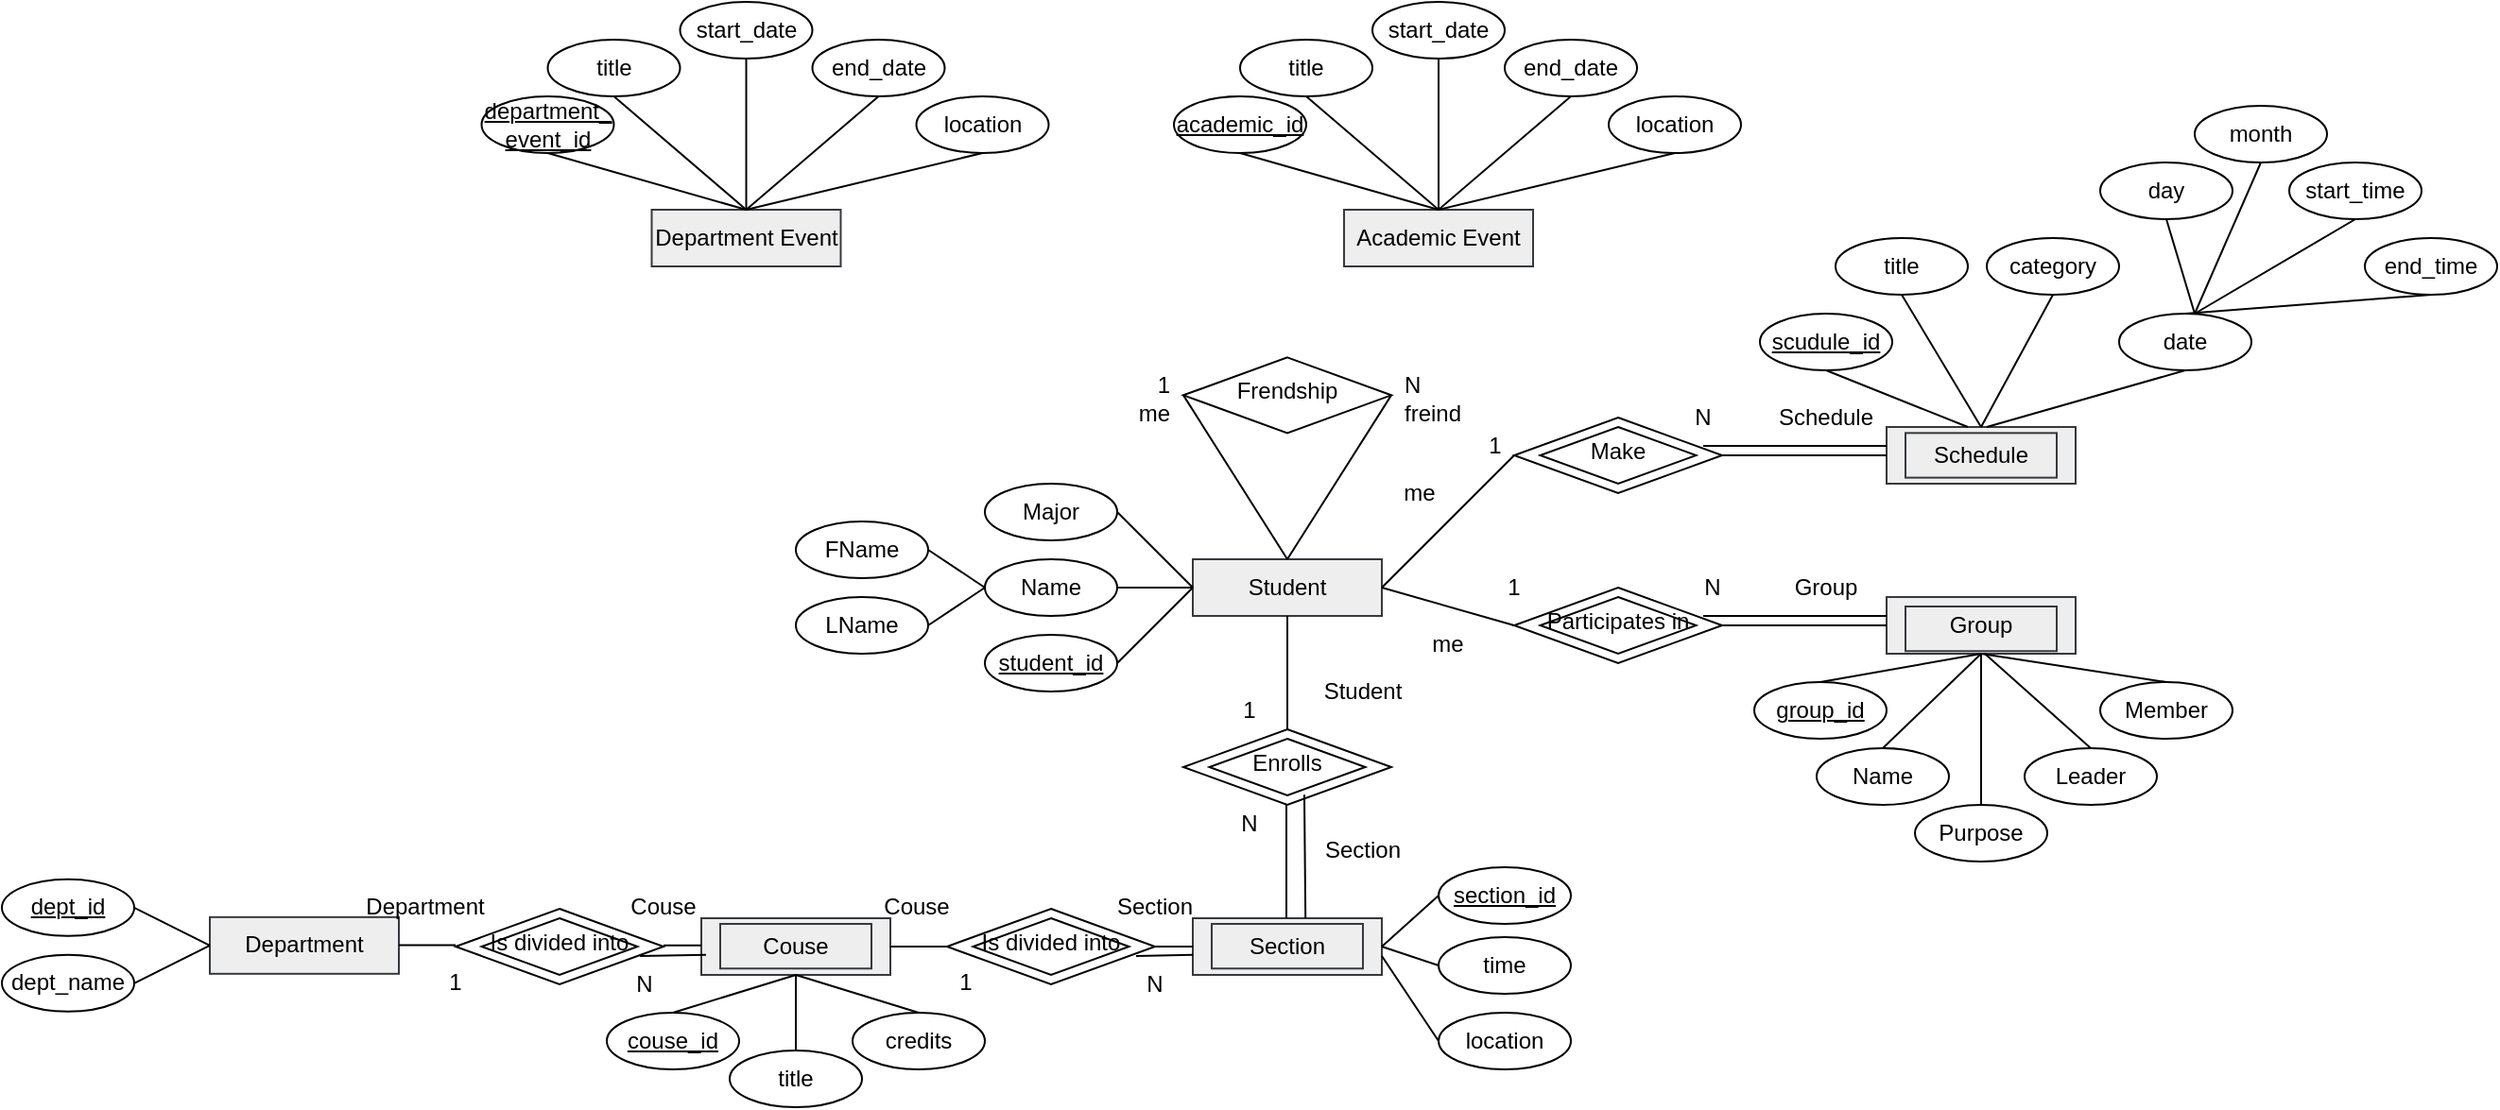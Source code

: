 <mxfile version="28.2.5">
  <diagram id="C5RBs43oDa-KdzZeNtuy" name="Page-1">
    <mxGraphModel dx="2527" dy="2160" grid="1" gridSize="10" guides="1" tooltips="1" connect="1" arrows="1" fold="1" page="1" pageScale="1" pageWidth="827" pageHeight="1169" math="0" shadow="0">
      <root>
        <mxCell id="WIyWlLk6GJQsqaUBKTNV-0" />
        <mxCell id="WIyWlLk6GJQsqaUBKTNV-1" parent="WIyWlLk6GJQsqaUBKTNV-0" />
        <mxCell id="WIyWlLk6GJQsqaUBKTNV-10" value="Enrolls" style="rhombus;whiteSpace=wrap;html=1;shadow=0;fontFamily=Helvetica;fontSize=12;align=center;strokeWidth=1;spacing=6;spacingTop=-4;" parent="WIyWlLk6GJQsqaUBKTNV-1" vertex="1">
          <mxGeometry x="285" y="320" width="110" height="40" as="geometry" />
        </mxCell>
        <mxCell id="KpBG0UinqzSO8xNsZdRm-1" value="Student" style="rounded=0;whiteSpace=wrap;html=1;fillColor=#eeeeee;strokeColor=#36393d;" vertex="1" parent="WIyWlLk6GJQsqaUBKTNV-1">
          <mxGeometry x="290" y="230" width="100" height="30" as="geometry" />
        </mxCell>
        <mxCell id="KpBG0UinqzSO8xNsZdRm-2" value="Department" style="rounded=0;whiteSpace=wrap;html=1;fillColor=#eeeeee;strokeColor=#36393d;" vertex="1" parent="WIyWlLk6GJQsqaUBKTNV-1">
          <mxGeometry x="-230" y="419.41" width="100" height="30" as="geometry" />
        </mxCell>
        <mxCell id="KpBG0UinqzSO8xNsZdRm-3" value="Couse" style="rounded=0;whiteSpace=wrap;html=1;fillColor=#eeeeee;strokeColor=#36393d;" vertex="1" parent="WIyWlLk6GJQsqaUBKTNV-1">
          <mxGeometry x="30" y="420" width="100" height="30" as="geometry" />
        </mxCell>
        <mxCell id="KpBG0UinqzSO8xNsZdRm-4" value="Section" style="rounded=0;whiteSpace=wrap;html=1;fillColor=#eeeeee;strokeColor=#36393d;" vertex="1" parent="WIyWlLk6GJQsqaUBKTNV-1">
          <mxGeometry x="290" y="420" width="100" height="30" as="geometry" />
        </mxCell>
        <mxCell id="KpBG0UinqzSO8xNsZdRm-5" value="Academic Event" style="rounded=0;whiteSpace=wrap;html=1;fillColor=#eeeeee;strokeColor=#36393d;" vertex="1" parent="WIyWlLk6GJQsqaUBKTNV-1">
          <mxGeometry x="370" y="45" width="100" height="30" as="geometry" />
        </mxCell>
        <mxCell id="KpBG0UinqzSO8xNsZdRm-6" value="Department Event" style="rounded=0;whiteSpace=wrap;html=1;fillColor=#eeeeee;strokeColor=#36393d;" vertex="1" parent="WIyWlLk6GJQsqaUBKTNV-1">
          <mxGeometry x="3.75" y="45" width="100" height="30" as="geometry" />
        </mxCell>
        <mxCell id="KpBG0UinqzSO8xNsZdRm-7" value="Schedule" style="rounded=0;whiteSpace=wrap;html=1;fillColor=#eeeeee;strokeColor=#36393d;" vertex="1" parent="WIyWlLk6GJQsqaUBKTNV-1">
          <mxGeometry x="657" y="160" width="100" height="30" as="geometry" />
        </mxCell>
        <mxCell id="KpBG0UinqzSO8xNsZdRm-8" value="Group" style="rounded=0;whiteSpace=wrap;html=1;fillColor=#eeeeee;strokeColor=#36393d;" vertex="1" parent="WIyWlLk6GJQsqaUBKTNV-1">
          <mxGeometry x="657" y="250" width="100" height="30" as="geometry" />
        </mxCell>
        <mxCell id="KpBG0UinqzSO8xNsZdRm-10" value="Make" style="rhombus;whiteSpace=wrap;html=1;shadow=0;fontFamily=Helvetica;fontSize=12;align=center;strokeWidth=1;spacing=6;spacingTop=-4;" vertex="1" parent="WIyWlLk6GJQsqaUBKTNV-1">
          <mxGeometry x="460" y="155" width="110" height="40" as="geometry" />
        </mxCell>
        <mxCell id="KpBG0UinqzSO8xNsZdRm-11" value="Participates in" style="rhombus;whiteSpace=wrap;html=1;shadow=0;fontFamily=Helvetica;fontSize=12;align=center;strokeWidth=1;spacing=6;spacingTop=-4;" vertex="1" parent="WIyWlLk6GJQsqaUBKTNV-1">
          <mxGeometry x="460" y="245" width="110" height="40" as="geometry" />
        </mxCell>
        <mxCell id="KpBG0UinqzSO8xNsZdRm-13" value="&lt;u&gt;student_id&lt;/u&gt;" style="ellipse;whiteSpace=wrap;html=1;" vertex="1" parent="WIyWlLk6GJQsqaUBKTNV-1">
          <mxGeometry x="180" y="270" width="70" height="30" as="geometry" />
        </mxCell>
        <mxCell id="KpBG0UinqzSO8xNsZdRm-14" value="Name" style="ellipse;whiteSpace=wrap;html=1;" vertex="1" parent="WIyWlLk6GJQsqaUBKTNV-1">
          <mxGeometry x="180" y="230" width="70" height="30" as="geometry" />
        </mxCell>
        <mxCell id="KpBG0UinqzSO8xNsZdRm-15" value="Major" style="ellipse;whiteSpace=wrap;html=1;" vertex="1" parent="WIyWlLk6GJQsqaUBKTNV-1">
          <mxGeometry x="180" y="190" width="70" height="30" as="geometry" />
        </mxCell>
        <mxCell id="KpBG0UinqzSO8xNsZdRm-16" value="" style="endArrow=none;html=1;rounded=0;entryX=1;entryY=0.5;entryDx=0;entryDy=0;exitX=0;exitY=0.5;exitDx=0;exitDy=0;" edge="1" parent="WIyWlLk6GJQsqaUBKTNV-1" source="KpBG0UinqzSO8xNsZdRm-1" target="KpBG0UinqzSO8xNsZdRm-15">
          <mxGeometry width="50" height="50" relative="1" as="geometry">
            <mxPoint x="410" y="300" as="sourcePoint" />
            <mxPoint x="460" y="250" as="targetPoint" />
          </mxGeometry>
        </mxCell>
        <mxCell id="KpBG0UinqzSO8xNsZdRm-17" value="" style="endArrow=none;html=1;rounded=0;entryX=1;entryY=0.5;entryDx=0;entryDy=0;exitX=0;exitY=0.5;exitDx=0;exitDy=0;" edge="1" parent="WIyWlLk6GJQsqaUBKTNV-1" source="KpBG0UinqzSO8xNsZdRm-1" target="KpBG0UinqzSO8xNsZdRm-14">
          <mxGeometry width="50" height="50" relative="1" as="geometry">
            <mxPoint x="290" y="250" as="sourcePoint" />
            <mxPoint x="390" y="250" as="targetPoint" />
          </mxGeometry>
        </mxCell>
        <mxCell id="KpBG0UinqzSO8xNsZdRm-18" value="" style="endArrow=none;html=1;rounded=0;entryX=1;entryY=0.5;entryDx=0;entryDy=0;exitX=0;exitY=0.5;exitDx=0;exitDy=0;" edge="1" parent="WIyWlLk6GJQsqaUBKTNV-1" source="KpBG0UinqzSO8xNsZdRm-1" target="KpBG0UinqzSO8xNsZdRm-13">
          <mxGeometry width="50" height="50" relative="1" as="geometry">
            <mxPoint x="290" y="240" as="sourcePoint" />
            <mxPoint x="310" y="290" as="targetPoint" />
          </mxGeometry>
        </mxCell>
        <mxCell id="KpBG0UinqzSO8xNsZdRm-19" value="FName" style="ellipse;whiteSpace=wrap;html=1;" vertex="1" parent="WIyWlLk6GJQsqaUBKTNV-1">
          <mxGeometry x="80" y="210" width="70" height="30" as="geometry" />
        </mxCell>
        <mxCell id="KpBG0UinqzSO8xNsZdRm-20" value="LName" style="ellipse;whiteSpace=wrap;html=1;" vertex="1" parent="WIyWlLk6GJQsqaUBKTNV-1">
          <mxGeometry x="80" y="250" width="70" height="30" as="geometry" />
        </mxCell>
        <mxCell id="KpBG0UinqzSO8xNsZdRm-21" value="" style="endArrow=none;html=1;rounded=0;entryX=1;entryY=0.5;entryDx=0;entryDy=0;exitX=0;exitY=0.5;exitDx=0;exitDy=0;" edge="1" parent="WIyWlLk6GJQsqaUBKTNV-1" source="KpBG0UinqzSO8xNsZdRm-14" target="KpBG0UinqzSO8xNsZdRm-19">
          <mxGeometry width="50" height="50" relative="1" as="geometry">
            <mxPoint x="470" y="280" as="sourcePoint" />
            <mxPoint x="430" y="280" as="targetPoint" />
          </mxGeometry>
        </mxCell>
        <mxCell id="KpBG0UinqzSO8xNsZdRm-22" value="" style="endArrow=none;html=1;rounded=0;entryX=1;entryY=0.5;entryDx=0;entryDy=0;exitX=0;exitY=0.5;exitDx=0;exitDy=0;" edge="1" parent="WIyWlLk6GJQsqaUBKTNV-1" source="KpBG0UinqzSO8xNsZdRm-14" target="KpBG0UinqzSO8xNsZdRm-20">
          <mxGeometry width="50" height="50" relative="1" as="geometry">
            <mxPoint x="340" y="300" as="sourcePoint" />
            <mxPoint x="310" y="280" as="targetPoint" />
          </mxGeometry>
        </mxCell>
        <mxCell id="KpBG0UinqzSO8xNsZdRm-23" value="" style="endArrow=none;html=1;rounded=0;entryX=0.5;entryY=1;entryDx=0;entryDy=0;exitX=0.5;exitY=0;exitDx=0;exitDy=0;" edge="1" parent="WIyWlLk6GJQsqaUBKTNV-1" source="WIyWlLk6GJQsqaUBKTNV-10" target="KpBG0UinqzSO8xNsZdRm-1">
          <mxGeometry width="50" height="50" relative="1" as="geometry">
            <mxPoint x="410" y="300" as="sourcePoint" />
            <mxPoint x="460" y="250" as="targetPoint" />
          </mxGeometry>
        </mxCell>
        <mxCell id="KpBG0UinqzSO8xNsZdRm-24" value="" style="endArrow=none;html=1;rounded=0;entryX=0.5;entryY=1;entryDx=0;entryDy=0;exitX=0.5;exitY=0;exitDx=0;exitDy=0;" edge="1" parent="WIyWlLk6GJQsqaUBKTNV-1">
          <mxGeometry width="50" height="50" relative="1" as="geometry">
            <mxPoint x="339.5" y="420" as="sourcePoint" />
            <mxPoint x="339.5" y="360" as="targetPoint" />
          </mxGeometry>
        </mxCell>
        <mxCell id="KpBG0UinqzSO8xNsZdRm-25" value="&lt;u&gt;dept_id&lt;/u&gt;" style="ellipse;whiteSpace=wrap;html=1;" vertex="1" parent="WIyWlLk6GJQsqaUBKTNV-1">
          <mxGeometry x="-340" y="399.41" width="70" height="30" as="geometry" />
        </mxCell>
        <mxCell id="KpBG0UinqzSO8xNsZdRm-26" value="dept_name" style="ellipse;whiteSpace=wrap;html=1;" vertex="1" parent="WIyWlLk6GJQsqaUBKTNV-1">
          <mxGeometry x="-340" y="439.41" width="70" height="30" as="geometry" />
        </mxCell>
        <mxCell id="KpBG0UinqzSO8xNsZdRm-27" style="edgeStyle=orthogonalEdgeStyle;rounded=0;orthogonalLoop=1;jettySize=auto;html=1;exitX=0.5;exitY=1;exitDx=0;exitDy=0;" edge="1" parent="WIyWlLk6GJQsqaUBKTNV-1" source="KpBG0UinqzSO8xNsZdRm-26" target="KpBG0UinqzSO8xNsZdRm-26">
          <mxGeometry relative="1" as="geometry" />
        </mxCell>
        <mxCell id="KpBG0UinqzSO8xNsZdRm-28" value="" style="endArrow=none;html=1;rounded=0;exitX=1;exitY=0.5;exitDx=0;exitDy=0;entryX=0;entryY=0.5;entryDx=0;entryDy=0;" edge="1" parent="WIyWlLk6GJQsqaUBKTNV-1" source="KpBG0UinqzSO8xNsZdRm-25" target="KpBG0UinqzSO8xNsZdRm-2">
          <mxGeometry width="50" height="50" relative="1" as="geometry">
            <mxPoint x="-210" y="359.41" as="sourcePoint" />
            <mxPoint x="-180" y="419.41" as="targetPoint" />
          </mxGeometry>
        </mxCell>
        <mxCell id="KpBG0UinqzSO8xNsZdRm-29" value="" style="endArrow=none;html=1;rounded=0;exitX=0;exitY=0.5;exitDx=0;exitDy=0;entryX=1;entryY=0.5;entryDx=0;entryDy=0;" edge="1" parent="WIyWlLk6GJQsqaUBKTNV-1" source="KpBG0UinqzSO8xNsZdRm-2" target="KpBG0UinqzSO8xNsZdRm-26">
          <mxGeometry width="50" height="50" relative="1" as="geometry">
            <mxPoint x="-180" y="449.41" as="sourcePoint" />
            <mxPoint x="-135" y="499.41" as="targetPoint" />
          </mxGeometry>
        </mxCell>
        <mxCell id="KpBG0UinqzSO8xNsZdRm-33" value="&lt;u&gt;couse_id&lt;/u&gt;" style="ellipse;whiteSpace=wrap;html=1;" vertex="1" parent="WIyWlLk6GJQsqaUBKTNV-1">
          <mxGeometry x="-20" y="470" width="70" height="30" as="geometry" />
        </mxCell>
        <mxCell id="KpBG0UinqzSO8xNsZdRm-34" value="" style="endArrow=none;html=1;rounded=0;exitX=0.5;exitY=1;exitDx=0;exitDy=0;entryX=0.5;entryY=0;entryDx=0;entryDy=0;" edge="1" parent="WIyWlLk6GJQsqaUBKTNV-1" target="KpBG0UinqzSO8xNsZdRm-33">
          <mxGeometry width="50" height="50" relative="1" as="geometry">
            <mxPoint x="80" y="450" as="sourcePoint" />
            <mxPoint x="55" y="500" as="targetPoint" />
          </mxGeometry>
        </mxCell>
        <mxCell id="KpBG0UinqzSO8xNsZdRm-35" value="title" style="ellipse;whiteSpace=wrap;html=1;" vertex="1" parent="WIyWlLk6GJQsqaUBKTNV-1">
          <mxGeometry x="45" y="490" width="70" height="30" as="geometry" />
        </mxCell>
        <mxCell id="KpBG0UinqzSO8xNsZdRm-36" value="" style="endArrow=none;html=1;rounded=0;exitX=0.5;exitY=1;exitDx=0;exitDy=0;entryX=0.5;entryY=0;entryDx=0;entryDy=0;" edge="1" parent="WIyWlLk6GJQsqaUBKTNV-1" source="KpBG0UinqzSO8xNsZdRm-3" target="KpBG0UinqzSO8xNsZdRm-35">
          <mxGeometry width="50" height="50" relative="1" as="geometry">
            <mxPoint x="155" y="460" as="sourcePoint" />
            <mxPoint x="65" y="478" as="targetPoint" />
          </mxGeometry>
        </mxCell>
        <mxCell id="KpBG0UinqzSO8xNsZdRm-38" value="credits" style="ellipse;whiteSpace=wrap;html=1;" vertex="1" parent="WIyWlLk6GJQsqaUBKTNV-1">
          <mxGeometry x="110" y="470" width="70" height="30" as="geometry" />
        </mxCell>
        <mxCell id="KpBG0UinqzSO8xNsZdRm-39" value="" style="endArrow=none;html=1;rounded=0;exitX=0.5;exitY=1;exitDx=0;exitDy=0;entryX=0.5;entryY=0;entryDx=0;entryDy=0;" edge="1" parent="WIyWlLk6GJQsqaUBKTNV-1" source="KpBG0UinqzSO8xNsZdRm-3" target="KpBG0UinqzSO8xNsZdRm-38">
          <mxGeometry width="50" height="50" relative="1" as="geometry">
            <mxPoint x="155" y="500" as="sourcePoint" />
            <mxPoint x="110" y="570" as="targetPoint" />
          </mxGeometry>
        </mxCell>
        <mxCell id="KpBG0UinqzSO8xNsZdRm-43" value="&lt;u&gt;section_id&lt;/u&gt;" style="ellipse;whiteSpace=wrap;html=1;" vertex="1" parent="WIyWlLk6GJQsqaUBKTNV-1">
          <mxGeometry x="420" y="393" width="70" height="30" as="geometry" />
        </mxCell>
        <mxCell id="KpBG0UinqzSO8xNsZdRm-44" value="" style="endArrow=none;html=1;rounded=0;exitX=1;exitY=0.5;exitDx=0;exitDy=0;entryX=0;entryY=0.5;entryDx=0;entryDy=0;" edge="1" parent="WIyWlLk6GJQsqaUBKTNV-1" source="KpBG0UinqzSO8xNsZdRm-4" target="KpBG0UinqzSO8xNsZdRm-43">
          <mxGeometry width="50" height="50" relative="1" as="geometry">
            <mxPoint x="350" y="460" as="sourcePoint" />
            <mxPoint x="415" y="490" as="targetPoint" />
          </mxGeometry>
        </mxCell>
        <mxCell id="KpBG0UinqzSO8xNsZdRm-47" value="time" style="ellipse;whiteSpace=wrap;html=1;" vertex="1" parent="WIyWlLk6GJQsqaUBKTNV-1">
          <mxGeometry x="420" y="430" width="70" height="30" as="geometry" />
        </mxCell>
        <mxCell id="KpBG0UinqzSO8xNsZdRm-48" value="" style="endArrow=none;html=1;rounded=0;exitX=1;exitY=0.5;exitDx=0;exitDy=0;entryX=0;entryY=0.5;entryDx=0;entryDy=0;" edge="1" parent="WIyWlLk6GJQsqaUBKTNV-1" source="KpBG0UinqzSO8xNsZdRm-4" target="KpBG0UinqzSO8xNsZdRm-47">
          <mxGeometry width="50" height="50" relative="1" as="geometry">
            <mxPoint x="430" y="450" as="sourcePoint" />
            <mxPoint x="460" y="450" as="targetPoint" />
          </mxGeometry>
        </mxCell>
        <mxCell id="KpBG0UinqzSO8xNsZdRm-49" value="location" style="ellipse;whiteSpace=wrap;html=1;" vertex="1" parent="WIyWlLk6GJQsqaUBKTNV-1">
          <mxGeometry x="420" y="470" width="70" height="30" as="geometry" />
        </mxCell>
        <mxCell id="KpBG0UinqzSO8xNsZdRm-50" value="" style="endArrow=none;html=1;rounded=0;entryX=0;entryY=0.5;entryDx=0;entryDy=0;" edge="1" parent="WIyWlLk6GJQsqaUBKTNV-1" target="KpBG0UinqzSO8xNsZdRm-49">
          <mxGeometry width="50" height="50" relative="1" as="geometry">
            <mxPoint x="390" y="440" as="sourcePoint" />
            <mxPoint x="414" y="490" as="targetPoint" />
          </mxGeometry>
        </mxCell>
        <mxCell id="KpBG0UinqzSO8xNsZdRm-52" value="" style="rhombus;whiteSpace=wrap;html=1;shadow=0;fontFamily=Helvetica;fontSize=12;align=center;strokeWidth=1;spacing=6;spacingTop=-4;fillColor=none;aspect=fixed;" vertex="1" parent="WIyWlLk6GJQsqaUBKTNV-1">
          <mxGeometry x="298.75" y="325" width="82.5" height="30" as="geometry" />
        </mxCell>
        <mxCell id="KpBG0UinqzSO8xNsZdRm-53" value="" style="rounded=0;whiteSpace=wrap;html=1;fillColor=none;strokeColor=#36393d;" vertex="1" parent="WIyWlLk6GJQsqaUBKTNV-1">
          <mxGeometry x="300" y="423" width="80" height="23.63" as="geometry" />
        </mxCell>
        <mxCell id="KpBG0UinqzSO8xNsZdRm-55" value="" style="rounded=0;whiteSpace=wrap;html=1;fillColor=none;strokeColor=#36393d;" vertex="1" parent="WIyWlLk6GJQsqaUBKTNV-1">
          <mxGeometry x="40" y="423" width="80" height="23.63" as="geometry" />
        </mxCell>
        <mxCell id="KpBG0UinqzSO8xNsZdRm-56" value="&lt;u&gt;group_id&lt;/u&gt;" style="ellipse;whiteSpace=wrap;html=1;" vertex="1" parent="WIyWlLk6GJQsqaUBKTNV-1">
          <mxGeometry x="587" y="295" width="70" height="30" as="geometry" />
        </mxCell>
        <mxCell id="KpBG0UinqzSO8xNsZdRm-57" value="Name" style="ellipse;whiteSpace=wrap;html=1;" vertex="1" parent="WIyWlLk6GJQsqaUBKTNV-1">
          <mxGeometry x="620" y="330" width="70" height="30" as="geometry" />
        </mxCell>
        <mxCell id="KpBG0UinqzSO8xNsZdRm-58" value="Purpose" style="ellipse;whiteSpace=wrap;html=1;" vertex="1" parent="WIyWlLk6GJQsqaUBKTNV-1">
          <mxGeometry x="672" y="360" width="70" height="30" as="geometry" />
        </mxCell>
        <mxCell id="KpBG0UinqzSO8xNsZdRm-59" value="Member" style="ellipse;whiteSpace=wrap;html=1;" vertex="1" parent="WIyWlLk6GJQsqaUBKTNV-1">
          <mxGeometry x="770" y="295" width="70" height="30" as="geometry" />
        </mxCell>
        <mxCell id="KpBG0UinqzSO8xNsZdRm-60" value="" style="endArrow=none;html=1;rounded=0;exitX=0.5;exitY=1;exitDx=0;exitDy=0;entryX=0.5;entryY=0;entryDx=0;entryDy=0;" edge="1" parent="WIyWlLk6GJQsqaUBKTNV-1" source="KpBG0UinqzSO8xNsZdRm-8" target="KpBG0UinqzSO8xNsZdRm-56">
          <mxGeometry width="50" height="50" relative="1" as="geometry">
            <mxPoint x="520" y="480" as="sourcePoint" />
            <mxPoint x="555" y="550" as="targetPoint" />
          </mxGeometry>
        </mxCell>
        <mxCell id="KpBG0UinqzSO8xNsZdRm-61" value="" style="endArrow=none;html=1;rounded=0;exitX=0.5;exitY=1;exitDx=0;exitDy=0;entryX=0.5;entryY=0;entryDx=0;entryDy=0;" edge="1" parent="WIyWlLk6GJQsqaUBKTNV-1" source="KpBG0UinqzSO8xNsZdRm-8" target="KpBG0UinqzSO8xNsZdRm-57">
          <mxGeometry width="50" height="50" relative="1" as="geometry">
            <mxPoint x="765" y="310" as="sourcePoint" />
            <mxPoint x="690" y="330" as="targetPoint" />
          </mxGeometry>
        </mxCell>
        <mxCell id="KpBG0UinqzSO8xNsZdRm-62" value="" style="endArrow=none;html=1;rounded=0;exitX=0.5;exitY=1;exitDx=0;exitDy=0;entryX=0.5;entryY=0;entryDx=0;entryDy=0;" edge="1" parent="WIyWlLk6GJQsqaUBKTNV-1" source="KpBG0UinqzSO8xNsZdRm-8" target="KpBG0UinqzSO8xNsZdRm-58">
          <mxGeometry width="50" height="50" relative="1" as="geometry">
            <mxPoint x="725" y="310" as="sourcePoint" />
            <mxPoint x="690" y="370" as="targetPoint" />
          </mxGeometry>
        </mxCell>
        <mxCell id="KpBG0UinqzSO8xNsZdRm-63" value="" style="endArrow=none;html=1;rounded=0;exitX=0.5;exitY=1;exitDx=0;exitDy=0;entryX=0.5;entryY=0;entryDx=0;entryDy=0;" edge="1" parent="WIyWlLk6GJQsqaUBKTNV-1" source="KpBG0UinqzSO8xNsZdRm-8" target="KpBG0UinqzSO8xNsZdRm-59">
          <mxGeometry width="50" height="50" relative="1" as="geometry">
            <mxPoint x="710" y="290" as="sourcePoint" />
            <mxPoint x="755" y="350" as="targetPoint" />
          </mxGeometry>
        </mxCell>
        <mxCell id="KpBG0UinqzSO8xNsZdRm-64" value="&lt;u&gt;scudule_id&lt;/u&gt;" style="ellipse;whiteSpace=wrap;html=1;" vertex="1" parent="WIyWlLk6GJQsqaUBKTNV-1">
          <mxGeometry x="590" y="100" width="70" height="30" as="geometry" />
        </mxCell>
        <mxCell id="KpBG0UinqzSO8xNsZdRm-66" value="title" style="ellipse;whiteSpace=wrap;html=1;" vertex="1" parent="WIyWlLk6GJQsqaUBKTNV-1">
          <mxGeometry x="630" y="60" width="70" height="30" as="geometry" />
        </mxCell>
        <mxCell id="KpBG0UinqzSO8xNsZdRm-67" value="category" style="ellipse;whiteSpace=wrap;html=1;" vertex="1" parent="WIyWlLk6GJQsqaUBKTNV-1">
          <mxGeometry x="710" y="60" width="70" height="30" as="geometry" />
        </mxCell>
        <mxCell id="KpBG0UinqzSO8xNsZdRm-68" value="date" style="ellipse;whiteSpace=wrap;html=1;" vertex="1" parent="WIyWlLk6GJQsqaUBKTNV-1">
          <mxGeometry x="780" y="100" width="70" height="30" as="geometry" />
        </mxCell>
        <mxCell id="KpBG0UinqzSO8xNsZdRm-70" value="" style="endArrow=none;html=1;rounded=0;exitX=0.5;exitY=0;exitDx=0;exitDy=0;entryX=0.5;entryY=1;entryDx=0;entryDy=0;" edge="1" parent="WIyWlLk6GJQsqaUBKTNV-1" source="KpBG0UinqzSO8xNsZdRm-7" target="KpBG0UinqzSO8xNsZdRm-67">
          <mxGeometry width="50" height="50" relative="1" as="geometry">
            <mxPoint x="720" y="310" as="sourcePoint" />
            <mxPoint x="758" y="370" as="targetPoint" />
          </mxGeometry>
        </mxCell>
        <mxCell id="KpBG0UinqzSO8xNsZdRm-72" value="" style="endArrow=none;html=1;rounded=0;entryX=0.5;entryY=1;entryDx=0;entryDy=0;" edge="1" parent="WIyWlLk6GJQsqaUBKTNV-1" target="KpBG0UinqzSO8xNsZdRm-68">
          <mxGeometry width="50" height="50" relative="1" as="geometry">
            <mxPoint x="710" y="160" as="sourcePoint" />
            <mxPoint x="808" y="160" as="targetPoint" />
          </mxGeometry>
        </mxCell>
        <mxCell id="KpBG0UinqzSO8xNsZdRm-73" value="" style="endArrow=none;html=1;rounded=0;entryX=0.5;entryY=1;entryDx=0;entryDy=0;exitX=0.5;exitY=0;exitDx=0;exitDy=0;" edge="1" parent="WIyWlLk6GJQsqaUBKTNV-1" source="KpBG0UinqzSO8xNsZdRm-7" target="KpBG0UinqzSO8xNsZdRm-66">
          <mxGeometry width="50" height="50" relative="1" as="geometry">
            <mxPoint x="770" y="250" as="sourcePoint" />
            <mxPoint x="852" y="220" as="targetPoint" />
          </mxGeometry>
        </mxCell>
        <mxCell id="KpBG0UinqzSO8xNsZdRm-74" value="" style="endArrow=none;html=1;rounded=0;entryX=0.5;entryY=1;entryDx=0;entryDy=0;" edge="1" parent="WIyWlLk6GJQsqaUBKTNV-1" target="KpBG0UinqzSO8xNsZdRm-64">
          <mxGeometry width="50" height="50" relative="1" as="geometry">
            <mxPoint x="700" y="160" as="sourcePoint" />
            <mxPoint x="690" y="130" as="targetPoint" />
          </mxGeometry>
        </mxCell>
        <mxCell id="KpBG0UinqzSO8xNsZdRm-76" value="day" style="ellipse;whiteSpace=wrap;html=1;" vertex="1" parent="WIyWlLk6GJQsqaUBKTNV-1">
          <mxGeometry x="770" y="20" width="70" height="30" as="geometry" />
        </mxCell>
        <mxCell id="KpBG0UinqzSO8xNsZdRm-77" value="month" style="ellipse;whiteSpace=wrap;html=1;" vertex="1" parent="WIyWlLk6GJQsqaUBKTNV-1">
          <mxGeometry x="820" y="-10" width="70" height="30" as="geometry" />
        </mxCell>
        <mxCell id="KpBG0UinqzSO8xNsZdRm-78" value="start_time" style="ellipse;whiteSpace=wrap;html=1;" vertex="1" parent="WIyWlLk6GJQsqaUBKTNV-1">
          <mxGeometry x="870" y="20" width="70" height="30" as="geometry" />
        </mxCell>
        <mxCell id="KpBG0UinqzSO8xNsZdRm-79" value="end_time" style="ellipse;whiteSpace=wrap;html=1;" vertex="1" parent="WIyWlLk6GJQsqaUBKTNV-1">
          <mxGeometry x="910" y="60" width="70" height="30" as="geometry" />
        </mxCell>
        <mxCell id="KpBG0UinqzSO8xNsZdRm-80" value="" style="endArrow=none;html=1;rounded=0;entryX=0.5;entryY=1;entryDx=0;entryDy=0;" edge="1" parent="WIyWlLk6GJQsqaUBKTNV-1" target="KpBG0UinqzSO8xNsZdRm-76">
          <mxGeometry width="50" height="50" relative="1" as="geometry">
            <mxPoint x="820" y="100" as="sourcePoint" />
            <mxPoint x="808" y="370" as="targetPoint" />
          </mxGeometry>
        </mxCell>
        <mxCell id="KpBG0UinqzSO8xNsZdRm-81" value="" style="endArrow=none;html=1;rounded=0;entryX=0.5;entryY=1;entryDx=0;entryDy=0;" edge="1" parent="WIyWlLk6GJQsqaUBKTNV-1" target="KpBG0UinqzSO8xNsZdRm-77">
          <mxGeometry width="50" height="50" relative="1" as="geometry">
            <mxPoint x="820" y="100" as="sourcePoint" />
            <mxPoint x="840" y="90" as="targetPoint" />
          </mxGeometry>
        </mxCell>
        <mxCell id="KpBG0UinqzSO8xNsZdRm-82" value="" style="endArrow=none;html=1;rounded=0;entryX=0.5;entryY=1;entryDx=0;entryDy=0;" edge="1" parent="WIyWlLk6GJQsqaUBKTNV-1" target="KpBG0UinqzSO8xNsZdRm-78">
          <mxGeometry width="50" height="50" relative="1" as="geometry">
            <mxPoint x="820" y="100" as="sourcePoint" />
            <mxPoint x="915" y="100" as="targetPoint" />
          </mxGeometry>
        </mxCell>
        <mxCell id="KpBG0UinqzSO8xNsZdRm-83" value="" style="endArrow=none;html=1;rounded=0;entryX=0.5;entryY=1;entryDx=0;entryDy=0;exitX=0.5;exitY=0;exitDx=0;exitDy=0;" edge="1" parent="WIyWlLk6GJQsqaUBKTNV-1" source="KpBG0UinqzSO8xNsZdRm-68" target="KpBG0UinqzSO8xNsZdRm-79">
          <mxGeometry width="50" height="50" relative="1" as="geometry">
            <mxPoint x="850" y="200" as="sourcePoint" />
            <mxPoint x="885" y="120" as="targetPoint" />
          </mxGeometry>
        </mxCell>
        <mxCell id="KpBG0UinqzSO8xNsZdRm-84" value="&lt;u&gt;academic_id&lt;/u&gt;" style="ellipse;whiteSpace=wrap;html=1;" vertex="1" parent="WIyWlLk6GJQsqaUBKTNV-1">
          <mxGeometry x="280" y="-15" width="70" height="30" as="geometry" />
        </mxCell>
        <mxCell id="KpBG0UinqzSO8xNsZdRm-85" value="title" style="ellipse;whiteSpace=wrap;html=1;" vertex="1" parent="WIyWlLk6GJQsqaUBKTNV-1">
          <mxGeometry x="315" y="-45" width="70" height="30" as="geometry" />
        </mxCell>
        <mxCell id="KpBG0UinqzSO8xNsZdRm-87" value="start_date" style="ellipse;whiteSpace=wrap;html=1;" vertex="1" parent="WIyWlLk6GJQsqaUBKTNV-1">
          <mxGeometry x="385" y="-65" width="70" height="30" as="geometry" />
        </mxCell>
        <mxCell id="KpBG0UinqzSO8xNsZdRm-89" value="" style="endArrow=none;html=1;rounded=0;entryX=0.5;entryY=1;entryDx=0;entryDy=0;" edge="1" parent="WIyWlLk6GJQsqaUBKTNV-1" target="KpBG0UinqzSO8xNsZdRm-87">
          <mxGeometry width="50" height="50" relative="1" as="geometry">
            <mxPoint x="420" y="45" as="sourcePoint" />
            <mxPoint x="518" y="45" as="targetPoint" />
          </mxGeometry>
        </mxCell>
        <mxCell id="KpBG0UinqzSO8xNsZdRm-90" value="" style="endArrow=none;html=1;rounded=0;entryX=0.5;entryY=1;entryDx=0;entryDy=0;" edge="1" parent="WIyWlLk6GJQsqaUBKTNV-1" target="KpBG0UinqzSO8xNsZdRm-85">
          <mxGeometry width="50" height="50" relative="1" as="geometry">
            <mxPoint x="420" y="45" as="sourcePoint" />
            <mxPoint x="562" y="105" as="targetPoint" />
          </mxGeometry>
        </mxCell>
        <mxCell id="KpBG0UinqzSO8xNsZdRm-91" value="" style="endArrow=none;html=1;rounded=0;entryX=0.5;entryY=1;entryDx=0;entryDy=0;" edge="1" parent="WIyWlLk6GJQsqaUBKTNV-1" target="KpBG0UinqzSO8xNsZdRm-84">
          <mxGeometry width="50" height="50" relative="1" as="geometry">
            <mxPoint x="420" y="45" as="sourcePoint" />
            <mxPoint x="400" y="15" as="targetPoint" />
          </mxGeometry>
        </mxCell>
        <mxCell id="KpBG0UinqzSO8xNsZdRm-101" value="end_date" style="ellipse;whiteSpace=wrap;html=1;" vertex="1" parent="WIyWlLk6GJQsqaUBKTNV-1">
          <mxGeometry x="455" y="-45" width="70" height="30" as="geometry" />
        </mxCell>
        <mxCell id="KpBG0UinqzSO8xNsZdRm-102" value="" style="endArrow=none;html=1;rounded=0;entryX=0.5;entryY=1;entryDx=0;entryDy=0;" edge="1" parent="WIyWlLk6GJQsqaUBKTNV-1" target="KpBG0UinqzSO8xNsZdRm-101">
          <mxGeometry width="50" height="50" relative="1" as="geometry">
            <mxPoint x="420" y="45" as="sourcePoint" />
            <mxPoint x="515" y="25" as="targetPoint" />
          </mxGeometry>
        </mxCell>
        <mxCell id="KpBG0UinqzSO8xNsZdRm-116" value="location" style="ellipse;whiteSpace=wrap;html=1;" vertex="1" parent="WIyWlLk6GJQsqaUBKTNV-1">
          <mxGeometry x="510" y="-15" width="70" height="30" as="geometry" />
        </mxCell>
        <mxCell id="KpBG0UinqzSO8xNsZdRm-117" value="" style="endArrow=none;html=1;rounded=0;entryX=0.5;entryY=1;entryDx=0;entryDy=0;" edge="1" parent="WIyWlLk6GJQsqaUBKTNV-1" target="KpBG0UinqzSO8xNsZdRm-116">
          <mxGeometry width="50" height="50" relative="1" as="geometry">
            <mxPoint x="420" y="45" as="sourcePoint" />
            <mxPoint x="625" y="55" as="targetPoint" />
          </mxGeometry>
        </mxCell>
        <mxCell id="KpBG0UinqzSO8xNsZdRm-119" value="&lt;u&gt;department_&lt;br&gt;event_id&lt;/u&gt;" style="ellipse;whiteSpace=wrap;html=1;" vertex="1" parent="WIyWlLk6GJQsqaUBKTNV-1">
          <mxGeometry x="-86.25" y="-15" width="70" height="30" as="geometry" />
        </mxCell>
        <mxCell id="KpBG0UinqzSO8xNsZdRm-120" value="title" style="ellipse;whiteSpace=wrap;html=1;" vertex="1" parent="WIyWlLk6GJQsqaUBKTNV-1">
          <mxGeometry x="-51.25" y="-45" width="70" height="30" as="geometry" />
        </mxCell>
        <mxCell id="KpBG0UinqzSO8xNsZdRm-121" value="start_date" style="ellipse;whiteSpace=wrap;html=1;" vertex="1" parent="WIyWlLk6GJQsqaUBKTNV-1">
          <mxGeometry x="18.75" y="-65" width="70" height="30" as="geometry" />
        </mxCell>
        <mxCell id="KpBG0UinqzSO8xNsZdRm-122" value="" style="endArrow=none;html=1;rounded=0;entryX=0.5;entryY=1;entryDx=0;entryDy=0;" edge="1" parent="WIyWlLk6GJQsqaUBKTNV-1" target="KpBG0UinqzSO8xNsZdRm-121">
          <mxGeometry width="50" height="50" relative="1" as="geometry">
            <mxPoint x="53.75" y="45" as="sourcePoint" />
            <mxPoint x="151.75" y="45" as="targetPoint" />
          </mxGeometry>
        </mxCell>
        <mxCell id="KpBG0UinqzSO8xNsZdRm-123" value="" style="endArrow=none;html=1;rounded=0;entryX=0.5;entryY=1;entryDx=0;entryDy=0;" edge="1" parent="WIyWlLk6GJQsqaUBKTNV-1" target="KpBG0UinqzSO8xNsZdRm-120">
          <mxGeometry width="50" height="50" relative="1" as="geometry">
            <mxPoint x="53.75" y="45" as="sourcePoint" />
            <mxPoint x="195.75" y="105" as="targetPoint" />
          </mxGeometry>
        </mxCell>
        <mxCell id="KpBG0UinqzSO8xNsZdRm-124" value="" style="endArrow=none;html=1;rounded=0;entryX=0.5;entryY=1;entryDx=0;entryDy=0;" edge="1" parent="WIyWlLk6GJQsqaUBKTNV-1" target="KpBG0UinqzSO8xNsZdRm-119">
          <mxGeometry width="50" height="50" relative="1" as="geometry">
            <mxPoint x="53.75" y="45" as="sourcePoint" />
            <mxPoint x="33.75" y="15" as="targetPoint" />
          </mxGeometry>
        </mxCell>
        <mxCell id="KpBG0UinqzSO8xNsZdRm-125" value="end_date" style="ellipse;whiteSpace=wrap;html=1;" vertex="1" parent="WIyWlLk6GJQsqaUBKTNV-1">
          <mxGeometry x="88.75" y="-45" width="70" height="30" as="geometry" />
        </mxCell>
        <mxCell id="KpBG0UinqzSO8xNsZdRm-126" value="" style="endArrow=none;html=1;rounded=0;entryX=0.5;entryY=1;entryDx=0;entryDy=0;" edge="1" parent="WIyWlLk6GJQsqaUBKTNV-1" target="KpBG0UinqzSO8xNsZdRm-125">
          <mxGeometry width="50" height="50" relative="1" as="geometry">
            <mxPoint x="53.75" y="45" as="sourcePoint" />
            <mxPoint x="148.75" y="25" as="targetPoint" />
          </mxGeometry>
        </mxCell>
        <mxCell id="KpBG0UinqzSO8xNsZdRm-127" value="location" style="ellipse;whiteSpace=wrap;html=1;" vertex="1" parent="WIyWlLk6GJQsqaUBKTNV-1">
          <mxGeometry x="143.75" y="-15" width="70" height="30" as="geometry" />
        </mxCell>
        <mxCell id="KpBG0UinqzSO8xNsZdRm-128" value="" style="endArrow=none;html=1;rounded=0;entryX=0.5;entryY=1;entryDx=0;entryDy=0;" edge="1" parent="WIyWlLk6GJQsqaUBKTNV-1" target="KpBG0UinqzSO8xNsZdRm-127">
          <mxGeometry width="50" height="50" relative="1" as="geometry">
            <mxPoint x="53.75" y="45" as="sourcePoint" />
            <mxPoint x="258.75" y="55" as="targetPoint" />
          </mxGeometry>
        </mxCell>
        <mxCell id="KpBG0UinqzSO8xNsZdRm-129" value="" style="rounded=0;whiteSpace=wrap;html=1;fillColor=none;strokeColor=#36393d;" vertex="1" parent="WIyWlLk6GJQsqaUBKTNV-1">
          <mxGeometry x="667" y="163.18" width="80" height="23.63" as="geometry" />
        </mxCell>
        <mxCell id="KpBG0UinqzSO8xNsZdRm-130" value="" style="rhombus;whiteSpace=wrap;html=1;shadow=0;fontFamily=Helvetica;fontSize=12;align=center;strokeWidth=1;spacing=6;spacingTop=-4;fillColor=none;aspect=fixed;" vertex="1" parent="WIyWlLk6GJQsqaUBKTNV-1">
          <mxGeometry x="473.75" y="160" width="82.5" height="30" as="geometry" />
        </mxCell>
        <mxCell id="KpBG0UinqzSO8xNsZdRm-131" value="" style="rhombus;whiteSpace=wrap;html=1;shadow=0;fontFamily=Helvetica;fontSize=12;align=center;strokeWidth=1;spacing=6;spacingTop=-4;fillColor=none;aspect=fixed;" vertex="1" parent="WIyWlLk6GJQsqaUBKTNV-1">
          <mxGeometry x="473.75" y="250" width="82.5" height="30" as="geometry" />
        </mxCell>
        <mxCell id="KpBG0UinqzSO8xNsZdRm-132" value="" style="rounded=0;whiteSpace=wrap;html=1;fillColor=none;strokeColor=#36393d;" vertex="1" parent="WIyWlLk6GJQsqaUBKTNV-1">
          <mxGeometry x="667" y="255" width="80" height="23.63" as="geometry" />
        </mxCell>
        <mxCell id="KpBG0UinqzSO8xNsZdRm-133" value="" style="endArrow=none;html=1;rounded=0;entryX=0;entryY=0.5;entryDx=0;entryDy=0;exitX=1;exitY=0.5;exitDx=0;exitDy=0;" edge="1" parent="WIyWlLk6GJQsqaUBKTNV-1" source="KpBG0UinqzSO8xNsZdRm-1" target="KpBG0UinqzSO8xNsZdRm-10">
          <mxGeometry width="50" height="50" relative="1" as="geometry">
            <mxPoint x="390" y="290" as="sourcePoint" />
            <mxPoint x="440" y="240" as="targetPoint" />
          </mxGeometry>
        </mxCell>
        <mxCell id="KpBG0UinqzSO8xNsZdRm-134" value="" style="endArrow=none;html=1;rounded=0;entryX=0;entryY=0.5;entryDx=0;entryDy=0;exitX=1;exitY=0.5;exitDx=0;exitDy=0;" edge="1" parent="WIyWlLk6GJQsqaUBKTNV-1" source="KpBG0UinqzSO8xNsZdRm-10" target="KpBG0UinqzSO8xNsZdRm-7">
          <mxGeometry width="50" height="50" relative="1" as="geometry">
            <mxPoint x="590" y="295" as="sourcePoint" />
            <mxPoint x="660" y="220" as="targetPoint" />
          </mxGeometry>
        </mxCell>
        <mxCell id="KpBG0UinqzSO8xNsZdRm-136" value="" style="endArrow=none;html=1;rounded=0;entryX=1;entryY=0.5;entryDx=0;entryDy=0;exitX=0;exitY=0.5;exitDx=0;exitDy=0;" edge="1" parent="WIyWlLk6GJQsqaUBKTNV-1" source="KpBG0UinqzSO8xNsZdRm-11" target="KpBG0UinqzSO8xNsZdRm-1">
          <mxGeometry width="50" height="50" relative="1" as="geometry">
            <mxPoint x="440" y="310" as="sourcePoint" />
            <mxPoint x="510" y="240" as="targetPoint" />
          </mxGeometry>
        </mxCell>
        <mxCell id="KpBG0UinqzSO8xNsZdRm-137" value="" style="endArrow=none;html=1;rounded=0;exitX=0;exitY=0.5;exitDx=0;exitDy=0;" edge="1" parent="WIyWlLk6GJQsqaUBKTNV-1" source="KpBG0UinqzSO8xNsZdRm-8">
          <mxGeometry width="50" height="50" relative="1" as="geometry">
            <mxPoint x="540" y="290" as="sourcePoint" />
            <mxPoint x="570" y="265" as="targetPoint" />
          </mxGeometry>
        </mxCell>
        <mxCell id="KpBG0UinqzSO8xNsZdRm-140" value="Leader" style="ellipse;whiteSpace=wrap;html=1;" vertex="1" parent="WIyWlLk6GJQsqaUBKTNV-1">
          <mxGeometry x="730" y="330" width="70" height="30" as="geometry" />
        </mxCell>
        <mxCell id="KpBG0UinqzSO8xNsZdRm-141" value="" style="endArrow=none;html=1;rounded=0;exitX=0.5;exitY=1;exitDx=0;exitDy=0;entryX=0.5;entryY=0;entryDx=0;entryDy=0;" edge="1" parent="WIyWlLk6GJQsqaUBKTNV-1" target="KpBG0UinqzSO8xNsZdRm-140">
          <mxGeometry width="50" height="50" relative="1" as="geometry">
            <mxPoint x="709" y="280" as="sourcePoint" />
            <mxPoint x="747" y="340" as="targetPoint" />
          </mxGeometry>
        </mxCell>
        <mxCell id="KpBG0UinqzSO8xNsZdRm-146" value="Is divided into" style="rhombus;whiteSpace=wrap;html=1;shadow=0;fontFamily=Helvetica;fontSize=12;align=center;strokeWidth=1;spacing=6;spacingTop=-4;" vertex="1" parent="WIyWlLk6GJQsqaUBKTNV-1">
          <mxGeometry x="160" y="415" width="110" height="40" as="geometry" />
        </mxCell>
        <mxCell id="KpBG0UinqzSO8xNsZdRm-147" value="" style="rhombus;whiteSpace=wrap;html=1;shadow=0;fontFamily=Helvetica;fontSize=12;align=center;strokeWidth=1;spacing=6;spacingTop=-4;fillColor=none;aspect=fixed;" vertex="1" parent="WIyWlLk6GJQsqaUBKTNV-1">
          <mxGeometry x="173.75" y="420" width="82.5" height="30" as="geometry" />
        </mxCell>
        <mxCell id="KpBG0UinqzSO8xNsZdRm-149" value="" style="endArrow=none;html=1;rounded=0;entryX=1;entryY=0.5;entryDx=0;entryDy=0;exitX=0;exitY=0.5;exitDx=0;exitDy=0;" edge="1" parent="WIyWlLk6GJQsqaUBKTNV-1" source="KpBG0UinqzSO8xNsZdRm-4" target="KpBG0UinqzSO8xNsZdRm-146">
          <mxGeometry width="50" height="50" relative="1" as="geometry">
            <mxPoint x="390" y="480" as="sourcePoint" />
            <mxPoint x="390" y="420" as="targetPoint" />
          </mxGeometry>
        </mxCell>
        <mxCell id="KpBG0UinqzSO8xNsZdRm-150" value="" style="endArrow=none;html=1;rounded=0;exitX=0;exitY=0.5;exitDx=0;exitDy=0;" edge="1" parent="WIyWlLk6GJQsqaUBKTNV-1" source="KpBG0UinqzSO8xNsZdRm-146">
          <mxGeometry width="50" height="50" relative="1" as="geometry">
            <mxPoint x="150" y="434.54" as="sourcePoint" />
            <mxPoint x="130" y="435" as="targetPoint" />
          </mxGeometry>
        </mxCell>
        <mxCell id="KpBG0UinqzSO8xNsZdRm-151" value="Is divided into" style="rhombus;whiteSpace=wrap;html=1;shadow=0;fontFamily=Helvetica;fontSize=12;align=center;strokeWidth=1;spacing=6;spacingTop=-4;" vertex="1" parent="WIyWlLk6GJQsqaUBKTNV-1">
          <mxGeometry x="-100" y="415" width="110" height="40" as="geometry" />
        </mxCell>
        <mxCell id="KpBG0UinqzSO8xNsZdRm-152" value="" style="rhombus;whiteSpace=wrap;html=1;shadow=0;fontFamily=Helvetica;fontSize=12;align=center;strokeWidth=1;spacing=6;spacingTop=-4;fillColor=none;aspect=fixed;" vertex="1" parent="WIyWlLk6GJQsqaUBKTNV-1">
          <mxGeometry x="-86.25" y="420" width="82.5" height="30" as="geometry" />
        </mxCell>
        <mxCell id="KpBG0UinqzSO8xNsZdRm-156" value="" style="endArrow=none;html=1;rounded=0;exitX=0;exitY=0.5;exitDx=0;exitDy=0;" edge="1" parent="WIyWlLk6GJQsqaUBKTNV-1">
          <mxGeometry width="50" height="50" relative="1" as="geometry">
            <mxPoint x="-100" y="434.23" as="sourcePoint" />
            <mxPoint x="-130" y="434.23" as="targetPoint" />
          </mxGeometry>
        </mxCell>
        <mxCell id="KpBG0UinqzSO8xNsZdRm-162" value="" style="endArrow=none;html=1;rounded=0;entryX=1;entryY=0.5;entryDx=0;entryDy=0;exitX=0;exitY=0.5;exitDx=0;exitDy=0;" edge="1" parent="WIyWlLk6GJQsqaUBKTNV-1">
          <mxGeometry width="50" height="50" relative="1" as="geometry">
            <mxPoint x="30" y="434.41" as="sourcePoint" />
            <mxPoint x="10" y="434.41" as="targetPoint" />
          </mxGeometry>
        </mxCell>
        <mxCell id="KpBG0UinqzSO8xNsZdRm-165" value="" style="endArrow=none;html=1;rounded=0;entryX=0;entryY=0.5;entryDx=0;entryDy=0;" edge="1" parent="WIyWlLk6GJQsqaUBKTNV-1">
          <mxGeometry width="50" height="50" relative="1" as="geometry">
            <mxPoint x="560" y="170" as="sourcePoint" />
            <mxPoint x="657" y="170" as="targetPoint" />
          </mxGeometry>
        </mxCell>
        <mxCell id="KpBG0UinqzSO8xNsZdRm-166" value="" style="endArrow=none;html=1;rounded=0;entryX=0;entryY=0.5;entryDx=0;entryDy=0;" edge="1" parent="WIyWlLk6GJQsqaUBKTNV-1">
          <mxGeometry width="50" height="50" relative="1" as="geometry">
            <mxPoint x="560" y="260" as="sourcePoint" />
            <mxPoint x="657" y="260" as="targetPoint" />
          </mxGeometry>
        </mxCell>
        <mxCell id="KpBG0UinqzSO8xNsZdRm-167" value="" style="endArrow=none;html=1;rounded=0;exitX=0.5;exitY=0;exitDx=0;exitDy=0;entryX=0.609;entryY=0.987;entryDx=0;entryDy=0;entryPerimeter=0;" edge="1" parent="WIyWlLk6GJQsqaUBKTNV-1" target="KpBG0UinqzSO8xNsZdRm-52">
          <mxGeometry width="50" height="50" relative="1" as="geometry">
            <mxPoint x="349.6" y="420" as="sourcePoint" />
            <mxPoint x="350.4" y="360.59" as="targetPoint" />
          </mxGeometry>
        </mxCell>
        <mxCell id="KpBG0UinqzSO8xNsZdRm-168" value="" style="endArrow=none;html=1;rounded=0;" edge="1" parent="WIyWlLk6GJQsqaUBKTNV-1">
          <mxGeometry width="50" height="50" relative="1" as="geometry">
            <mxPoint x="290" y="439.41" as="sourcePoint" />
            <mxPoint x="260" y="440" as="targetPoint" />
          </mxGeometry>
        </mxCell>
        <mxCell id="KpBG0UinqzSO8xNsZdRm-169" value="" style="endArrow=none;html=1;rounded=0;" edge="1" parent="WIyWlLk6GJQsqaUBKTNV-1">
          <mxGeometry width="50" height="50" relative="1" as="geometry">
            <mxPoint x="32.5" y="439.41" as="sourcePoint" />
            <mxPoint x="-2.5" y="439.99" as="targetPoint" />
          </mxGeometry>
        </mxCell>
        <mxCell id="KpBG0UinqzSO8xNsZdRm-171" value="Frendship" style="rhombus;whiteSpace=wrap;html=1;shadow=0;fontFamily=Helvetica;fontSize=12;align=center;strokeWidth=1;spacing=6;spacingTop=-4;" vertex="1" parent="WIyWlLk6GJQsqaUBKTNV-1">
          <mxGeometry x="285" y="123.18" width="110" height="40" as="geometry" />
        </mxCell>
        <mxCell id="KpBG0UinqzSO8xNsZdRm-173" value="" style="endArrow=none;html=1;rounded=0;entryX=0;entryY=0.5;entryDx=0;entryDy=0;exitX=0.5;exitY=0;exitDx=0;exitDy=0;" edge="1" parent="WIyWlLk6GJQsqaUBKTNV-1" source="KpBG0UinqzSO8xNsZdRm-1" target="KpBG0UinqzSO8xNsZdRm-171">
          <mxGeometry width="50" height="50" relative="1" as="geometry">
            <mxPoint x="320" y="186.81" as="sourcePoint" />
            <mxPoint x="280" y="146.81" as="targetPoint" />
          </mxGeometry>
        </mxCell>
        <mxCell id="KpBG0UinqzSO8xNsZdRm-174" value="" style="endArrow=none;html=1;rounded=0;entryX=1;entryY=0.5;entryDx=0;entryDy=0;exitX=0.5;exitY=0;exitDx=0;exitDy=0;" edge="1" parent="WIyWlLk6GJQsqaUBKTNV-1" source="KpBG0UinqzSO8xNsZdRm-1" target="KpBG0UinqzSO8xNsZdRm-171">
          <mxGeometry width="50" height="50" relative="1" as="geometry">
            <mxPoint x="470" y="277" as="sourcePoint" />
            <mxPoint x="410" y="190" as="targetPoint" />
          </mxGeometry>
        </mxCell>
        <mxCell id="KpBG0UinqzSO8xNsZdRm-175" value="&lt;div style=&quot;&quot;&gt;&lt;span style=&quot;background-color: transparent; color: light-dark(rgb(0, 0, 0), rgb(255, 255, 255));&quot;&gt;1&lt;/span&gt;&lt;/div&gt;&lt;div style=&quot;&quot;&gt;me&lt;/div&gt;" style="text;html=1;align=right;verticalAlign=middle;whiteSpace=wrap;rounded=0;" vertex="1" parent="WIyWlLk6GJQsqaUBKTNV-1">
          <mxGeometry x="220" y="130" width="60" height="30" as="geometry" />
        </mxCell>
        <mxCell id="KpBG0UinqzSO8xNsZdRm-177" value="N&lt;br&gt;freind" style="text;html=1;align=left;verticalAlign=middle;whiteSpace=wrap;rounded=0;" vertex="1" parent="WIyWlLk6GJQsqaUBKTNV-1">
          <mxGeometry x="400" y="130" width="60" height="30" as="geometry" />
        </mxCell>
        <mxCell id="KpBG0UinqzSO8xNsZdRm-178" value="me" style="text;html=1;align=center;verticalAlign=middle;whiteSpace=wrap;rounded=0;" vertex="1" parent="WIyWlLk6GJQsqaUBKTNV-1">
          <mxGeometry x="380" y="180" width="60" height="30" as="geometry" />
        </mxCell>
        <mxCell id="KpBG0UinqzSO8xNsZdRm-179" value="me" style="text;html=1;align=center;verticalAlign=middle;whiteSpace=wrap;rounded=0;" vertex="1" parent="WIyWlLk6GJQsqaUBKTNV-1">
          <mxGeometry x="395" y="260" width="60" height="30" as="geometry" />
        </mxCell>
        <mxCell id="KpBG0UinqzSO8xNsZdRm-180" value="Student" style="text;html=1;align=center;verticalAlign=middle;whiteSpace=wrap;rounded=0;" vertex="1" parent="WIyWlLk6GJQsqaUBKTNV-1">
          <mxGeometry x="350" y="285" width="60" height="30" as="geometry" />
        </mxCell>
        <mxCell id="KpBG0UinqzSO8xNsZdRm-181" value="Schedule" style="text;html=1;align=center;verticalAlign=middle;whiteSpace=wrap;rounded=0;" vertex="1" parent="WIyWlLk6GJQsqaUBKTNV-1">
          <mxGeometry x="595" y="140" width="60" height="30" as="geometry" />
        </mxCell>
        <mxCell id="KpBG0UinqzSO8xNsZdRm-182" value="Group" style="text;html=1;align=center;verticalAlign=middle;whiteSpace=wrap;rounded=0;" vertex="1" parent="WIyWlLk6GJQsqaUBKTNV-1">
          <mxGeometry x="595" y="230" width="60" height="30" as="geometry" />
        </mxCell>
        <mxCell id="KpBG0UinqzSO8xNsZdRm-184" value="Section" style="text;html=1;align=center;verticalAlign=middle;whiteSpace=wrap;rounded=0;" vertex="1" parent="WIyWlLk6GJQsqaUBKTNV-1">
          <mxGeometry x="350" y="369.41" width="60" height="30" as="geometry" />
        </mxCell>
        <mxCell id="KpBG0UinqzSO8xNsZdRm-185" value="Section" style="text;html=1;align=center;verticalAlign=middle;whiteSpace=wrap;rounded=0;" vertex="1" parent="WIyWlLk6GJQsqaUBKTNV-1">
          <mxGeometry x="240" y="399.41" width="60" height="30" as="geometry" />
        </mxCell>
        <mxCell id="KpBG0UinqzSO8xNsZdRm-186" value="Couse" style="text;html=1;align=center;verticalAlign=middle;whiteSpace=wrap;rounded=0;" vertex="1" parent="WIyWlLk6GJQsqaUBKTNV-1">
          <mxGeometry x="113.75" y="399.41" width="60" height="30" as="geometry" />
        </mxCell>
        <mxCell id="KpBG0UinqzSO8xNsZdRm-187" value="Couse" style="text;html=1;align=center;verticalAlign=middle;whiteSpace=wrap;rounded=0;" vertex="1" parent="WIyWlLk6GJQsqaUBKTNV-1">
          <mxGeometry x="-20" y="399.41" width="60" height="30" as="geometry" />
        </mxCell>
        <mxCell id="KpBG0UinqzSO8xNsZdRm-188" value="Department" style="text;html=1;align=center;verticalAlign=middle;whiteSpace=wrap;rounded=0;" vertex="1" parent="WIyWlLk6GJQsqaUBKTNV-1">
          <mxGeometry x="-146.25" y="399.41" width="60" height="30" as="geometry" />
        </mxCell>
        <mxCell id="KpBG0UinqzSO8xNsZdRm-190" value="1" style="text;html=1;align=center;verticalAlign=middle;whiteSpace=wrap;rounded=0;" vertex="1" parent="WIyWlLk6GJQsqaUBKTNV-1">
          <mxGeometry x="290" y="295" width="60" height="30" as="geometry" />
        </mxCell>
        <mxCell id="KpBG0UinqzSO8xNsZdRm-191" value="N" style="text;html=1;align=center;verticalAlign=middle;whiteSpace=wrap;rounded=0;" vertex="1" parent="WIyWlLk6GJQsqaUBKTNV-1">
          <mxGeometry x="290" y="355" width="60" height="30" as="geometry" />
        </mxCell>
        <mxCell id="KpBG0UinqzSO8xNsZdRm-192" value="1" style="text;html=1;align=center;verticalAlign=middle;whiteSpace=wrap;rounded=0;" vertex="1" parent="WIyWlLk6GJQsqaUBKTNV-1">
          <mxGeometry x="-130" y="439.41" width="60" height="30" as="geometry" />
        </mxCell>
        <mxCell id="KpBG0UinqzSO8xNsZdRm-193" value="N" style="text;html=1;align=center;verticalAlign=middle;whiteSpace=wrap;rounded=0;" vertex="1" parent="WIyWlLk6GJQsqaUBKTNV-1">
          <mxGeometry x="-30" y="440" width="60" height="30" as="geometry" />
        </mxCell>
        <mxCell id="KpBG0UinqzSO8xNsZdRm-194" value="1" style="text;html=1;align=center;verticalAlign=middle;whiteSpace=wrap;rounded=0;" vertex="1" parent="WIyWlLk6GJQsqaUBKTNV-1">
          <mxGeometry x="140" y="439.41" width="60" height="30" as="geometry" />
        </mxCell>
        <mxCell id="KpBG0UinqzSO8xNsZdRm-195" value="N" style="text;html=1;align=center;verticalAlign=middle;whiteSpace=wrap;rounded=0;" vertex="1" parent="WIyWlLk6GJQsqaUBKTNV-1">
          <mxGeometry x="240" y="440" width="60" height="30" as="geometry" />
        </mxCell>
        <mxCell id="KpBG0UinqzSO8xNsZdRm-196" value="1" style="text;html=1;align=center;verticalAlign=middle;whiteSpace=wrap;rounded=0;" vertex="1" parent="WIyWlLk6GJQsqaUBKTNV-1">
          <mxGeometry x="420" y="155" width="60" height="30" as="geometry" />
        </mxCell>
        <mxCell id="KpBG0UinqzSO8xNsZdRm-197" value="1" style="text;html=1;align=center;verticalAlign=middle;whiteSpace=wrap;rounded=0;" vertex="1" parent="WIyWlLk6GJQsqaUBKTNV-1">
          <mxGeometry x="430" y="230" width="60" height="30" as="geometry" />
        </mxCell>
        <mxCell id="KpBG0UinqzSO8xNsZdRm-198" value="N" style="text;html=1;align=center;verticalAlign=middle;whiteSpace=wrap;rounded=0;" vertex="1" parent="WIyWlLk6GJQsqaUBKTNV-1">
          <mxGeometry x="535" y="230" width="60" height="30" as="geometry" />
        </mxCell>
        <mxCell id="KpBG0UinqzSO8xNsZdRm-199" value="N" style="text;html=1;align=center;verticalAlign=middle;whiteSpace=wrap;rounded=0;" vertex="1" parent="WIyWlLk6GJQsqaUBKTNV-1">
          <mxGeometry x="530" y="140" width="60" height="30" as="geometry" />
        </mxCell>
      </root>
    </mxGraphModel>
  </diagram>
</mxfile>
